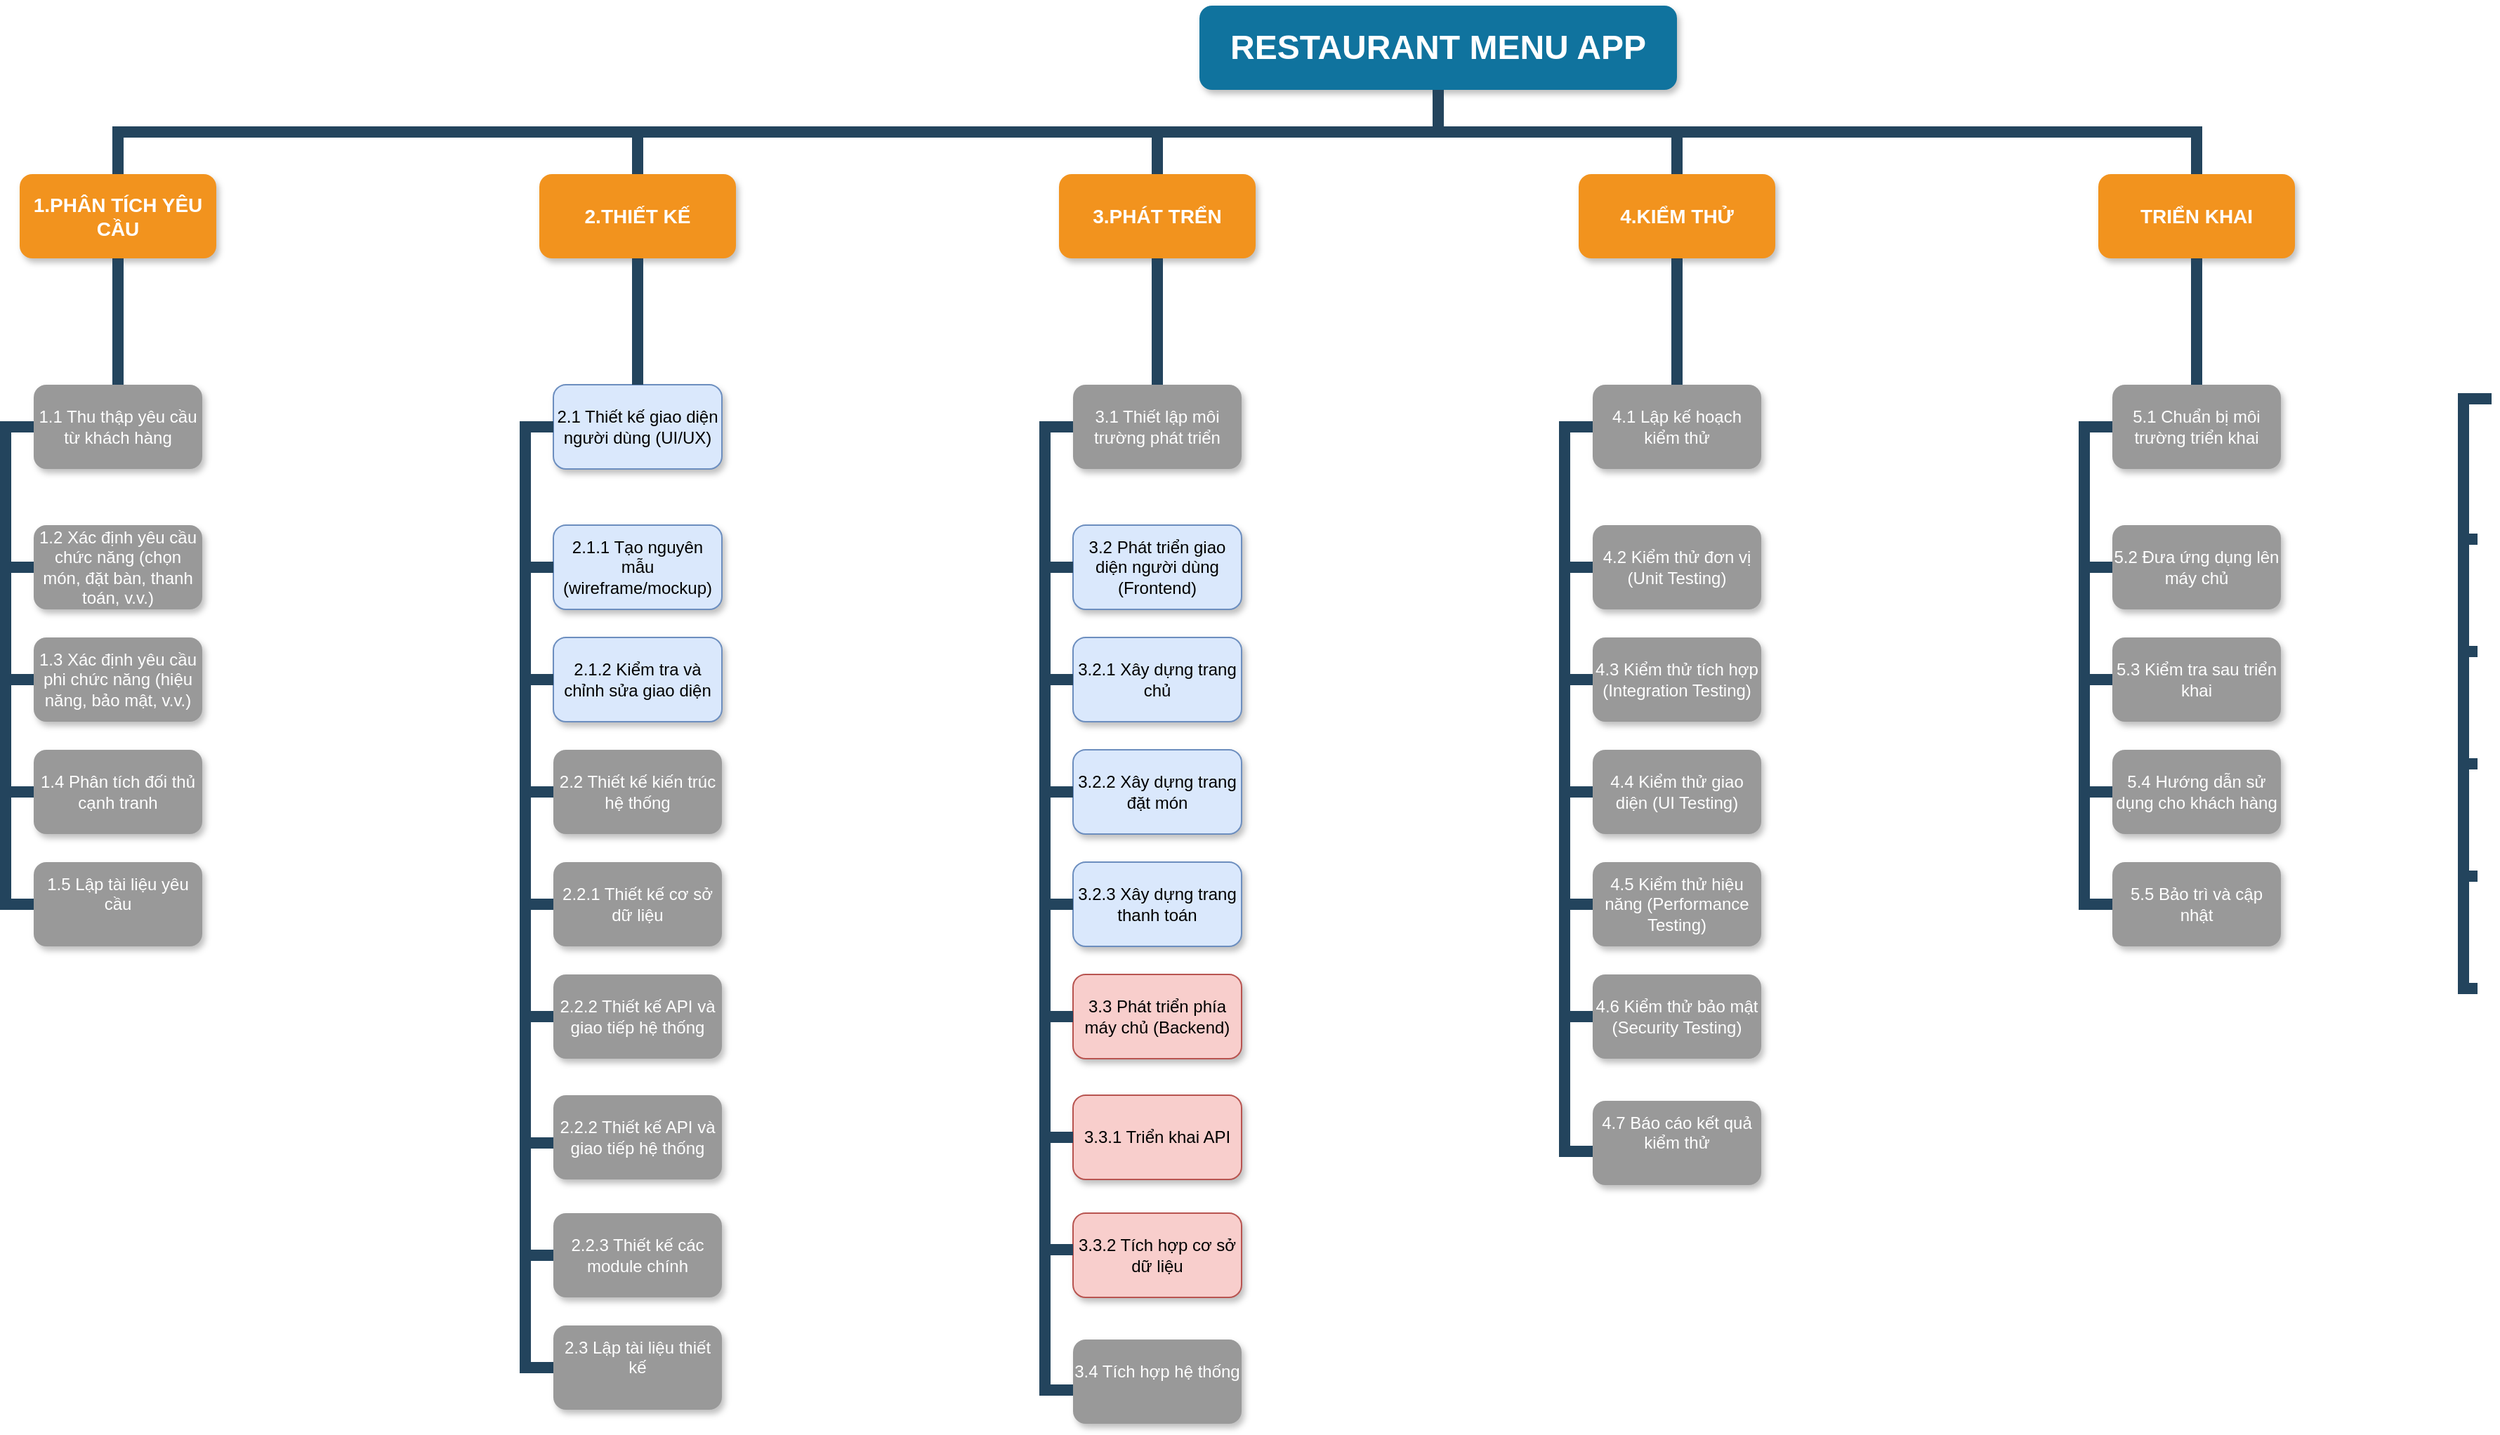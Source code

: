 <mxfile version="25.0.3">
  <diagram name="Page-1" id="64c3da0e-402f-94eb-ee01-a36477274f13">
    <mxGraphModel dx="1500" dy="817" grid="1" gridSize="10" guides="1" tooltips="1" connect="1" arrows="1" fold="1" page="1" pageScale="1" pageWidth="1169" pageHeight="826" background="none" math="0" shadow="0">
      <root>
        <mxCell id="0" />
        <mxCell id="1" parent="0" />
        <mxCell id="2" value="RESTAURANT MENU APP" style="whiteSpace=wrap;rounded=1;shadow=1;fillColor=#10739E;strokeColor=none;fontColor=#FFFFFF;fontStyle=1;fontSize=24" parent="1" vertex="1">
          <mxGeometry x="1000" y="50" width="340" height="60" as="geometry" />
        </mxCell>
        <mxCell id="3" value="1.PHÂN TÍCH YÊU CẦU" style="whiteSpace=wrap;rounded=1;fillColor=#F2931E;strokeColor=none;shadow=1;fontColor=#FFFFFF;fontStyle=1;fontSize=14" parent="1" vertex="1">
          <mxGeometry x="160" y="170.0" width="140" height="60" as="geometry" />
        </mxCell>
        <mxCell id="4" value="2.THIẾT KẾ" style="whiteSpace=wrap;rounded=1;fillColor=#F2931E;strokeColor=none;shadow=1;fontColor=#FFFFFF;fontStyle=1;fontSize=14" parent="1" vertex="1">
          <mxGeometry x="530" y="170.0" width="140" height="60" as="geometry" />
        </mxCell>
        <mxCell id="6" value="3.PHÁT TRỂN" style="whiteSpace=wrap;rounded=1;fillColor=#F2931E;strokeColor=none;shadow=1;fontColor=#FFFFFF;fontStyle=1;fontSize=14" parent="1" vertex="1">
          <mxGeometry x="900" y="170.0" width="140" height="60" as="geometry" />
        </mxCell>
        <mxCell id="7" value="4.KIỂM THỬ" style="whiteSpace=wrap;rounded=1;fillColor=#F2931E;strokeColor=none;shadow=1;fontColor=#FFFFFF;fontStyle=1;fontSize=14" parent="1" vertex="1">
          <mxGeometry x="1270" y="170.0" width="140" height="60" as="geometry" />
        </mxCell>
        <mxCell id="8" value="TRIỂN KHAI" style="whiteSpace=wrap;rounded=1;fillColor=#F2931E;strokeColor=none;shadow=1;fontColor=#FFFFFF;fontStyle=1;fontSize=14" parent="1" vertex="1">
          <mxGeometry x="1640" y="170.0" width="140" height="60" as="geometry" />
        </mxCell>
        <mxCell id="10" value="1.1 Thu thập yêu cầu từ khách hàng" style="whiteSpace=wrap;rounded=1;fillColor=#999999;strokeColor=none;shadow=1;fontColor=#FFFFFF;" parent="1" vertex="1">
          <mxGeometry x="170" y="320.0" width="120" height="60" as="geometry" />
        </mxCell>
        <mxCell id="23" value="1.2 Xác định yêu cầu chức năng (chọn món, đặt bàn, thanh toán, v.v.)" style="whiteSpace=wrap;rounded=1;fillColor=#999999;strokeColor=none;shadow=1;fontColor=#FFFFFF;fontStyle=0" parent="1" vertex="1">
          <mxGeometry x="170.0" y="420.0" width="120" height="60" as="geometry" />
        </mxCell>
        <mxCell id="24" value="1.3 Xác định yêu cầu phi chức năng (hiệu năng, bảo mật, v.v.)" style="whiteSpace=wrap;rounded=1;fillColor=#999999;strokeColor=none;shadow=1;fontColor=#FFFFFF;fontStyle=0" parent="1" vertex="1">
          <mxGeometry x="170.0" y="500.0" width="120" height="60" as="geometry" />
        </mxCell>
        <mxCell id="25" value="1.4 Phân tích đối thủ cạnh tranh" style="whiteSpace=wrap;rounded=1;fillColor=#999999;strokeColor=none;shadow=1;fontColor=#FFFFFF;fontStyle=0" parent="1" vertex="1">
          <mxGeometry x="170.0" y="580.0" width="120" height="60" as="geometry" />
        </mxCell>
        <mxCell id="26" value="1.5 Lập tài liệu yêu cầu&#xa;" style="whiteSpace=wrap;rounded=1;fillColor=#999999;strokeColor=none;shadow=1;fontColor=#FFFFFF;fontStyle=0" parent="1" vertex="1">
          <mxGeometry x="170.0" y="660.0" width="120" height="60" as="geometry" />
        </mxCell>
        <mxCell id="43" value="2.1 Thiết kế giao diện người dùng (UI/UX)" style="whiteSpace=wrap;rounded=1;fillColor=#dae8fc;strokeColor=#6c8ebf;shadow=1;" parent="1" vertex="1">
          <mxGeometry x="540.0" y="320.0" width="120" height="60" as="geometry" />
        </mxCell>
        <mxCell id="45" value="2.1.1 Tạo nguyên mẫu (wireframe/mockup)" style="whiteSpace=wrap;rounded=1;fillColor=#dae8fc;strokeColor=#6c8ebf;shadow=1;fontStyle=0" parent="1" vertex="1">
          <mxGeometry x="540.0" y="420.0" width="120" height="60" as="geometry" />
        </mxCell>
        <mxCell id="46" value="2.1.2 Kiểm tra và chỉnh sửa giao diện" style="whiteSpace=wrap;rounded=1;fillColor=#dae8fc;strokeColor=#6c8ebf;shadow=1;fontStyle=0" parent="1" vertex="1">
          <mxGeometry x="540.0" y="500.0" width="120" height="60" as="geometry" />
        </mxCell>
        <mxCell id="47" value="2.2 Thiết kế kiến trúc hệ thống" style="whiteSpace=wrap;rounded=1;fillColor=#999999;strokeColor=none;shadow=1;fontColor=#FFFFFF;fontStyle=0" parent="1" vertex="1">
          <mxGeometry x="540.0" y="580.0" width="120" height="60" as="geometry" />
        </mxCell>
        <mxCell id="48" value="2.2.1 Thiết kế cơ sở dữ liệu" style="whiteSpace=wrap;rounded=1;fillColor=#999999;strokeColor=none;shadow=1;fontColor=#FFFFFF;fontStyle=0" parent="1" vertex="1">
          <mxGeometry x="540" y="660.0" width="120" height="60" as="geometry" />
        </mxCell>
        <mxCell id="49" value="2.2.2 Thiết kế API và giao tiếp hệ thống" style="whiteSpace=wrap;rounded=1;fillColor=#999999;strokeColor=none;shadow=1;fontColor=#FFFFFF;fontStyle=0" parent="1" vertex="1">
          <mxGeometry x="540.0" y="740.0" width="120" height="60" as="geometry" />
        </mxCell>
        <mxCell id="103" value="" style="edgeStyle=elbowEdgeStyle;elbow=vertical;rounded=0;fontColor=#000000;endArrow=none;endFill=0;strokeWidth=8;strokeColor=#23445D;" parent="1" source="3" target="10" edge="1">
          <mxGeometry width="100" height="100" relative="1" as="geometry">
            <mxPoint x="20" y="290" as="sourcePoint" />
            <mxPoint x="120" y="190" as="targetPoint" />
          </mxGeometry>
        </mxCell>
        <mxCell id="104" value="" style="edgeStyle=elbowEdgeStyle;elbow=vertical;rounded=0;fontColor=#000000;endArrow=none;endFill=0;strokeWidth=8;strokeColor=#23445D;" parent="1" source="3" edge="1">
          <mxGeometry width="100" height="100" relative="1" as="geometry">
            <mxPoint x="360" y="290" as="sourcePoint" />
            <mxPoint x="230" y="260" as="targetPoint" />
          </mxGeometry>
        </mxCell>
        <mxCell id="105" value="" style="edgeStyle=elbowEdgeStyle;elbow=horizontal;rounded=0;fontColor=#000000;endArrow=none;endFill=0;strokeWidth=8;strokeColor=#23445D;" parent="1" source="10" target="23" edge="1">
          <mxGeometry width="100" height="100" relative="1" as="geometry">
            <mxPoint x="110" y="500" as="sourcePoint" />
            <mxPoint x="210" y="400" as="targetPoint" />
            <Array as="points">
              <mxPoint x="150" y="400" />
            </Array>
          </mxGeometry>
        </mxCell>
        <mxCell id="106" value="" style="edgeStyle=elbowEdgeStyle;elbow=horizontal;rounded=0;fontColor=#000000;endArrow=none;endFill=0;strokeWidth=8;strokeColor=#23445D;" parent="1" source="10" target="24" edge="1">
          <mxGeometry width="100" height="100" relative="1" as="geometry">
            <mxPoint x="180" y="360" as="sourcePoint" />
            <mxPoint x="180" y="460" as="targetPoint" />
            <Array as="points">
              <mxPoint x="150" y="420" />
            </Array>
          </mxGeometry>
        </mxCell>
        <mxCell id="107" value="" style="edgeStyle=elbowEdgeStyle;elbow=horizontal;rounded=0;fontColor=#000000;endArrow=none;endFill=0;strokeWidth=8;strokeColor=#23445D;" parent="1" source="10" edge="1">
          <mxGeometry width="100" height="100" relative="1" as="geometry">
            <mxPoint x="180" y="360" as="sourcePoint" />
            <mxPoint x="150" y="690" as="targetPoint" />
            <Array as="points">
              <mxPoint x="150" y="560" />
            </Array>
          </mxGeometry>
        </mxCell>
        <mxCell id="109" value="" style="edgeStyle=elbowEdgeStyle;elbow=horizontal;rounded=0;fontColor=#000000;endArrow=none;endFill=0;strokeWidth=8;strokeColor=#23445D;" parent="1" source="10" target="26" edge="1">
          <mxGeometry width="100" height="100" relative="1" as="geometry">
            <mxPoint x="200" y="380" as="sourcePoint" />
            <mxPoint x="200" y="480" as="targetPoint" />
            <Array as="points">
              <mxPoint x="150" y="430" />
            </Array>
          </mxGeometry>
        </mxCell>
        <mxCell id="110" value="" style="edgeStyle=elbowEdgeStyle;elbow=horizontal;rounded=0;fontColor=#000000;endArrow=none;endFill=0;strokeWidth=8;strokeColor=#23445D;" parent="1" source="10" target="25" edge="1">
          <mxGeometry width="100" height="100" relative="1" as="geometry">
            <mxPoint x="210" y="390" as="sourcePoint" />
            <mxPoint x="210" y="490" as="targetPoint" />
            <Array as="points">
              <mxPoint x="150" y="450" />
            </Array>
          </mxGeometry>
        </mxCell>
        <mxCell id="116" value="" style="edgeStyle=elbowEdgeStyle;elbow=vertical;rounded=0;fontColor=#000000;endArrow=none;endFill=0;strokeWidth=8;strokeColor=#23445D;" parent="1" source="4" target="43" edge="1">
          <mxGeometry width="100" height="100" relative="1" as="geometry">
            <mxPoint x="240" y="240.0" as="sourcePoint" />
            <mxPoint x="140" y="310" as="targetPoint" />
          </mxGeometry>
        </mxCell>
        <mxCell id="117" value="" style="edgeStyle=elbowEdgeStyle;elbow=vertical;rounded=0;fontColor=#000000;endArrow=none;endFill=0;strokeWidth=8;strokeColor=#23445D;" parent="1" source="4" edge="1">
          <mxGeometry width="100" height="100" relative="1" as="geometry">
            <mxPoint x="240" y="240.0" as="sourcePoint" />
            <mxPoint x="600" y="260" as="targetPoint" />
          </mxGeometry>
        </mxCell>
        <mxCell id="118" value="" style="edgeStyle=elbowEdgeStyle;elbow=horizontal;rounded=0;fontColor=#000000;endArrow=none;endFill=0;strokeWidth=8;strokeColor=#23445D;" parent="1" source="43" target="45" edge="1">
          <mxGeometry width="100" height="100" relative="1" as="geometry">
            <mxPoint x="520" y="350.0" as="sourcePoint" />
            <mxPoint x="530.0" y="450" as="targetPoint" />
            <Array as="points">
              <mxPoint x="520" y="400" />
            </Array>
          </mxGeometry>
        </mxCell>
        <mxCell id="119" value="" style="edgeStyle=elbowEdgeStyle;elbow=horizontal;rounded=0;fontColor=#000000;endArrow=none;endFill=0;strokeWidth=8;strokeColor=#23445D;" parent="1" source="43" target="46" edge="1">
          <mxGeometry width="100" height="100" relative="1" as="geometry">
            <mxPoint x="530" y="350" as="sourcePoint" />
            <mxPoint x="530.0" y="530" as="targetPoint" />
            <Array as="points">
              <mxPoint x="520" y="440" />
            </Array>
          </mxGeometry>
        </mxCell>
        <mxCell id="120" value="" style="edgeStyle=elbowEdgeStyle;elbow=horizontal;rounded=0;fontColor=#000000;endArrow=none;endFill=0;strokeWidth=8;strokeColor=#23445D;entryX=0;entryY=0.567;entryDx=0;entryDy=0;entryPerimeter=0;" parent="1" source="43" target="l3d1bwcE0rLVuhqeLfsA-234" edge="1">
          <mxGeometry width="100" height="100" relative="1" as="geometry">
            <mxPoint x="530" y="350" as="sourcePoint" />
            <mxPoint x="530" y="860" as="targetPoint" />
            <Array as="points">
              <mxPoint x="520" y="570" />
            </Array>
          </mxGeometry>
        </mxCell>
        <mxCell id="121" value="" style="edgeStyle=elbowEdgeStyle;elbow=horizontal;rounded=0;fontColor=#000000;endArrow=none;endFill=0;strokeWidth=8;strokeColor=#23445D;" parent="1" source="43" target="48" edge="1">
          <mxGeometry width="100" height="100" relative="1" as="geometry">
            <mxPoint x="530" y="350" as="sourcePoint" />
            <mxPoint x="530" y="690" as="targetPoint" />
            <Array as="points">
              <mxPoint x="520" y="520" />
            </Array>
          </mxGeometry>
        </mxCell>
        <mxCell id="122" value="" style="edgeStyle=elbowEdgeStyle;elbow=horizontal;rounded=0;fontColor=#000000;endArrow=none;endFill=0;strokeWidth=8;strokeColor=#23445D;" parent="1" source="43" target="47" edge="1">
          <mxGeometry width="100" height="100" relative="1" as="geometry">
            <mxPoint x="530" y="350" as="sourcePoint" />
            <mxPoint x="530.0" y="610" as="targetPoint" />
            <Array as="points">
              <mxPoint x="520" y="490" />
            </Array>
          </mxGeometry>
        </mxCell>
        <mxCell id="133" value="3.1 Thiết lập môi trường phát triển" style="whiteSpace=wrap;rounded=1;fillColor=#999999;strokeColor=none;shadow=1;fontColor=#FFFFFF;" parent="1" vertex="1">
          <mxGeometry x="910.0" y="320.0" width="120" height="60" as="geometry" />
        </mxCell>
        <mxCell id="135" value="3.2 Phát triển giao diện người dùng (Frontend)" style="whiteSpace=wrap;rounded=1;fillColor=#dae8fc;strokeColor=#6c8ebf;shadow=1;fontStyle=0" parent="1" vertex="1">
          <mxGeometry x="910.0" y="420.0" width="120" height="60" as="geometry" />
        </mxCell>
        <mxCell id="136" value="3.2.1 Xây dựng trang chủ" style="whiteSpace=wrap;rounded=1;fillColor=#dae8fc;strokeColor=#6c8ebf;shadow=1;fontStyle=0" parent="1" vertex="1">
          <mxGeometry x="910.0" y="500.0" width="120" height="60" as="geometry" />
        </mxCell>
        <mxCell id="137" value="3.2.2 Xây dựng trang đặt món" style="whiteSpace=wrap;rounded=1;fillColor=#dae8fc;strokeColor=#6c8ebf;shadow=1;fontStyle=0" parent="1" vertex="1">
          <mxGeometry x="910.0" y="580.0" width="120" height="60" as="geometry" />
        </mxCell>
        <mxCell id="138" value="3.2.3 Xây dựng trang thanh toán" style="whiteSpace=wrap;rounded=1;fillColor=#dae8fc;strokeColor=#6c8ebf;shadow=1;fontStyle=0" parent="1" vertex="1">
          <mxGeometry x="910" y="660.0" width="120" height="60" as="geometry" />
        </mxCell>
        <mxCell id="139" value="3.3 Phát triển phía máy chủ (Backend)" style="whiteSpace=wrap;rounded=1;fillColor=#f8cecc;strokeColor=#b85450;shadow=1;fontStyle=0" parent="1" vertex="1">
          <mxGeometry x="910.0" y="740.0" width="120" height="60" as="geometry" />
        </mxCell>
        <mxCell id="145" value="" style="edgeStyle=elbowEdgeStyle;elbow=horizontal;rounded=0;fontColor=#000000;endArrow=none;endFill=0;strokeWidth=8;strokeColor=#23445D;" parent="1" source="133" target="135" edge="1">
          <mxGeometry width="100" height="100" relative="1" as="geometry">
            <mxPoint x="890" y="350.0" as="sourcePoint" />
            <mxPoint x="900.0" y="450" as="targetPoint" />
            <Array as="points">
              <mxPoint x="890" y="400" />
            </Array>
          </mxGeometry>
        </mxCell>
        <mxCell id="146" value="" style="edgeStyle=elbowEdgeStyle;elbow=horizontal;rounded=0;fontColor=#000000;endArrow=none;endFill=0;strokeWidth=8;strokeColor=#23445D;" parent="1" source="133" target="136" edge="1">
          <mxGeometry width="100" height="100" relative="1" as="geometry">
            <mxPoint x="900" y="350" as="sourcePoint" />
            <mxPoint x="900.0" y="530" as="targetPoint" />
            <Array as="points">
              <mxPoint x="890" y="440" />
            </Array>
          </mxGeometry>
        </mxCell>
        <mxCell id="147" value="" style="edgeStyle=elbowEdgeStyle;elbow=horizontal;rounded=0;fontColor=#000000;endArrow=none;endFill=0;strokeWidth=8;strokeColor=#23445D;" parent="1" source="133" target="139" edge="1">
          <mxGeometry width="100" height="100" relative="1" as="geometry">
            <mxPoint x="900" y="350" as="sourcePoint" />
            <mxPoint x="900" y="770" as="targetPoint" />
            <Array as="points">
              <mxPoint x="890" y="570" />
            </Array>
          </mxGeometry>
        </mxCell>
        <mxCell id="148" value="" style="edgeStyle=elbowEdgeStyle;elbow=horizontal;rounded=0;fontColor=#000000;endArrow=none;endFill=0;strokeWidth=8;strokeColor=#23445D;" parent="1" source="133" target="138" edge="1">
          <mxGeometry width="100" height="100" relative="1" as="geometry">
            <mxPoint x="900" y="350" as="sourcePoint" />
            <mxPoint x="900" y="690" as="targetPoint" />
            <Array as="points">
              <mxPoint x="890" y="520" />
            </Array>
          </mxGeometry>
        </mxCell>
        <mxCell id="149" value="" style="edgeStyle=elbowEdgeStyle;elbow=horizontal;rounded=0;fontColor=#000000;endArrow=none;endFill=0;strokeWidth=8;strokeColor=#23445D;" parent="1" source="133" target="137" edge="1">
          <mxGeometry width="100" height="100" relative="1" as="geometry">
            <mxPoint x="900" y="350" as="sourcePoint" />
            <mxPoint x="900.0" y="610" as="targetPoint" />
            <Array as="points">
              <mxPoint x="890" y="490" />
            </Array>
          </mxGeometry>
        </mxCell>
        <mxCell id="155" value="4.1 Lập kế hoạch kiểm thử" style="whiteSpace=wrap;rounded=1;fillColor=#999999;strokeColor=none;shadow=1;fontColor=#FFFFFF;" parent="1" vertex="1">
          <mxGeometry x="1280.0" y="320.0" width="120" height="60" as="geometry" />
        </mxCell>
        <mxCell id="157" value="4.2 Kiểm thử đơn vị (Unit Testing)" style="whiteSpace=wrap;rounded=1;fillColor=#999999;strokeColor=none;shadow=1;fontColor=#FFFFFF;fontStyle=0" parent="1" vertex="1">
          <mxGeometry x="1280.0" y="420.0" width="120" height="60" as="geometry" />
        </mxCell>
        <mxCell id="158" value="4.3 Kiểm thử tích hợp (Integration Testing)" style="whiteSpace=wrap;rounded=1;fillColor=#999999;strokeColor=none;shadow=1;fontColor=#FFFFFF;fontStyle=0" parent="1" vertex="1">
          <mxGeometry x="1280" y="500.0" width="120" height="60" as="geometry" />
        </mxCell>
        <mxCell id="159" value="4.4 Kiểm thử giao diện (UI Testing)" style="whiteSpace=wrap;rounded=1;fillColor=#999999;strokeColor=none;shadow=1;fontColor=#FFFFFF;fontStyle=0" parent="1" vertex="1">
          <mxGeometry x="1280.0" y="580.0" width="120" height="60" as="geometry" />
        </mxCell>
        <mxCell id="160" value="4.5 Kiểm thử hiệu năng (Performance Testing)" style="whiteSpace=wrap;rounded=1;fillColor=#999999;strokeColor=none;shadow=1;fontColor=#FFFFFF;fontStyle=0" parent="1" vertex="1">
          <mxGeometry x="1280" y="660.0" width="120" height="60" as="geometry" />
        </mxCell>
        <mxCell id="161" value="4.6 Kiểm thử bảo mật (Security Testing)" style="whiteSpace=wrap;rounded=1;fillColor=#999999;strokeColor=none;shadow=1;fontColor=#FFFFFF;fontStyle=0" parent="1" vertex="1">
          <mxGeometry x="1280" y="740.0" width="120" height="60" as="geometry" />
        </mxCell>
        <mxCell id="167" value="" style="edgeStyle=elbowEdgeStyle;elbow=horizontal;rounded=0;fontColor=#000000;endArrow=none;endFill=0;strokeWidth=8;strokeColor=#23445D;" parent="1" source="155" target="157" edge="1">
          <mxGeometry width="100" height="100" relative="1" as="geometry">
            <mxPoint x="1260" y="350.0" as="sourcePoint" />
            <mxPoint x="1270.0" y="450.0" as="targetPoint" />
            <Array as="points">
              <mxPoint x="1260" y="400.0" />
            </Array>
          </mxGeometry>
        </mxCell>
        <mxCell id="168" value="" style="edgeStyle=elbowEdgeStyle;elbow=horizontal;rounded=0;fontColor=#000000;endArrow=none;endFill=0;strokeWidth=8;strokeColor=#23445D;" parent="1" source="155" target="158" edge="1">
          <mxGeometry width="100" height="100" relative="1" as="geometry">
            <mxPoint x="1270" y="350.0" as="sourcePoint" />
            <mxPoint x="1270.0" y="530.0" as="targetPoint" />
            <Array as="points">
              <mxPoint x="1260" y="440.0" />
            </Array>
          </mxGeometry>
        </mxCell>
        <mxCell id="169" value="" style="edgeStyle=elbowEdgeStyle;elbow=horizontal;rounded=0;fontColor=#000000;endArrow=none;endFill=0;strokeWidth=8;strokeColor=#23445D;" parent="1" source="155" target="161" edge="1">
          <mxGeometry width="100" height="100" relative="1" as="geometry">
            <mxPoint x="1270" y="350.0" as="sourcePoint" />
            <mxPoint x="1270" y="770.0" as="targetPoint" />
            <Array as="points">
              <mxPoint x="1260" y="570.0" />
            </Array>
          </mxGeometry>
        </mxCell>
        <mxCell id="170" value="" style="edgeStyle=elbowEdgeStyle;elbow=horizontal;rounded=0;fontColor=#000000;endArrow=none;endFill=0;strokeWidth=8;strokeColor=#23445D;" parent="1" source="155" target="160" edge="1">
          <mxGeometry width="100" height="100" relative="1" as="geometry">
            <mxPoint x="1270" y="350.0" as="sourcePoint" />
            <mxPoint x="1270" y="690.0" as="targetPoint" />
            <Array as="points">
              <mxPoint x="1260" y="520.0" />
            </Array>
          </mxGeometry>
        </mxCell>
        <mxCell id="171" value="" style="edgeStyle=elbowEdgeStyle;elbow=horizontal;rounded=0;fontColor=#000000;endArrow=none;endFill=0;strokeWidth=8;strokeColor=#23445D;" parent="1" source="155" target="159" edge="1">
          <mxGeometry width="100" height="100" relative="1" as="geometry">
            <mxPoint x="1270" y="350.0" as="sourcePoint" />
            <mxPoint x="1270.0" y="610.0" as="targetPoint" />
            <Array as="points">
              <mxPoint x="1260" y="490.0" />
            </Array>
          </mxGeometry>
        </mxCell>
        <mxCell id="177" value="5.1 Chuẩn bị môi trường triển khai" style="whiteSpace=wrap;rounded=1;fillColor=#999999;strokeColor=none;shadow=1;fontColor=#FFFFFF;" parent="1" vertex="1">
          <mxGeometry x="1650.0" y="320.0" width="120" height="60" as="geometry" />
        </mxCell>
        <mxCell id="179" value="5.2 Đưa ứng dụng lên máy chủ" style="whiteSpace=wrap;rounded=1;fillColor=#999999;strokeColor=none;shadow=1;fontColor=#FFFFFF;fontStyle=0" parent="1" vertex="1">
          <mxGeometry x="1650.0" y="420.0" width="120" height="60" as="geometry" />
        </mxCell>
        <mxCell id="180" value="5.3 Kiểm tra sau triển khai" style="whiteSpace=wrap;rounded=1;fillColor=#999999;strokeColor=none;shadow=1;fontColor=#FFFFFF;fontStyle=0" parent="1" vertex="1">
          <mxGeometry x="1650" y="500.0" width="120" height="60" as="geometry" />
        </mxCell>
        <mxCell id="181" value="5.4 Hướng dẫn sử dụng cho khách hàng" style="whiteSpace=wrap;rounded=1;fillColor=#999999;strokeColor=none;shadow=1;fontColor=#FFFFFF;fontStyle=0" parent="1" vertex="1">
          <mxGeometry x="1650.0" y="580.0" width="120" height="60" as="geometry" />
        </mxCell>
        <mxCell id="182" value="5.5 Bảo trì và cập nhật" style="whiteSpace=wrap;rounded=1;fillColor=#999999;strokeColor=none;shadow=1;fontColor=#FFFFFF;fontStyle=0" parent="1" vertex="1">
          <mxGeometry x="1650" y="660.0" width="120" height="60" as="geometry" />
        </mxCell>
        <mxCell id="189" value="" style="edgeStyle=elbowEdgeStyle;elbow=horizontal;rounded=0;fontColor=#000000;endArrow=none;endFill=0;strokeWidth=8;strokeColor=#23445D;" parent="1" source="177" target="179" edge="1">
          <mxGeometry width="100" height="100" relative="1" as="geometry">
            <mxPoint x="1630" y="350.0" as="sourcePoint" />
            <mxPoint x="1640.0" y="450.0" as="targetPoint" />
            <Array as="points">
              <mxPoint x="1630" y="400.0" />
            </Array>
          </mxGeometry>
        </mxCell>
        <mxCell id="190" value="" style="edgeStyle=elbowEdgeStyle;elbow=horizontal;rounded=0;fontColor=#000000;endArrow=none;endFill=0;strokeWidth=8;strokeColor=#23445D;" parent="1" source="177" target="180" edge="1">
          <mxGeometry width="100" height="100" relative="1" as="geometry">
            <mxPoint x="1640" y="350.0" as="sourcePoint" />
            <mxPoint x="1640.0" y="530.0" as="targetPoint" />
            <Array as="points">
              <mxPoint x="1630" y="440.0" />
            </Array>
          </mxGeometry>
        </mxCell>
        <mxCell id="191" value="" style="edgeStyle=elbowEdgeStyle;elbow=horizontal;rounded=0;fontColor=#000000;endArrow=none;endFill=0;strokeWidth=8;strokeColor=#23445D;" parent="1" source="177" edge="1">
          <mxGeometry width="100" height="100" relative="1" as="geometry">
            <mxPoint x="1640" y="350.0" as="sourcePoint" />
            <mxPoint x="1630" y="690" as="targetPoint" />
            <Array as="points">
              <mxPoint x="1630" y="570.0" />
            </Array>
          </mxGeometry>
        </mxCell>
        <mxCell id="192" value="" style="edgeStyle=elbowEdgeStyle;elbow=horizontal;rounded=0;fontColor=#000000;endArrow=none;endFill=0;strokeWidth=8;strokeColor=#23445D;" parent="1" source="177" target="182" edge="1">
          <mxGeometry width="100" height="100" relative="1" as="geometry">
            <mxPoint x="1640" y="350.0" as="sourcePoint" />
            <mxPoint x="1640" y="690.0" as="targetPoint" />
            <Array as="points">
              <mxPoint x="1630" y="520.0" />
            </Array>
          </mxGeometry>
        </mxCell>
        <mxCell id="193" value="" style="edgeStyle=elbowEdgeStyle;elbow=horizontal;rounded=0;fontColor=#000000;endArrow=none;endFill=0;strokeWidth=8;strokeColor=#23445D;" parent="1" source="177" target="181" edge="1">
          <mxGeometry width="100" height="100" relative="1" as="geometry">
            <mxPoint x="1640" y="350.0" as="sourcePoint" />
            <mxPoint x="1640.0" y="610.0" as="targetPoint" />
            <Array as="points">
              <mxPoint x="1630" y="490.0" />
            </Array>
          </mxGeometry>
        </mxCell>
        <mxCell id="211" value="" style="edgeStyle=elbowEdgeStyle;elbow=horizontal;rounded=0;fontColor=#000000;endArrow=none;endFill=0;strokeWidth=8;strokeColor=#23445D;" parent="1" target="201" edge="1">
          <mxGeometry width="100" height="100" relative="1" as="geometry">
            <mxPoint x="1920" y="330.0" as="sourcePoint" />
            <mxPoint x="1910.0" y="430.0" as="targetPoint" />
            <Array as="points">
              <mxPoint x="1900" y="380.0" />
            </Array>
          </mxGeometry>
        </mxCell>
        <mxCell id="212" value="" style="edgeStyle=elbowEdgeStyle;elbow=horizontal;rounded=0;fontColor=#000000;endArrow=none;endFill=0;strokeWidth=8;strokeColor=#23445D;" parent="1" target="202" edge="1">
          <mxGeometry width="100" height="100" relative="1" as="geometry">
            <mxPoint x="1920" y="330.0" as="sourcePoint" />
            <mxPoint x="1910.0" y="510.0" as="targetPoint" />
            <Array as="points">
              <mxPoint x="1900" y="420.0" />
            </Array>
          </mxGeometry>
        </mxCell>
        <mxCell id="213" value="" style="edgeStyle=elbowEdgeStyle;elbow=horizontal;rounded=0;fontColor=#000000;endArrow=none;endFill=0;strokeWidth=8;strokeColor=#23445D;" parent="1" target="205" edge="1">
          <mxGeometry width="100" height="100" relative="1" as="geometry">
            <mxPoint x="1920" y="330.0" as="sourcePoint" />
            <mxPoint x="1910" y="750.0" as="targetPoint" />
            <Array as="points">
              <mxPoint x="1900" y="550.0" />
            </Array>
          </mxGeometry>
        </mxCell>
        <mxCell id="214" value="" style="edgeStyle=elbowEdgeStyle;elbow=horizontal;rounded=0;fontColor=#000000;endArrow=none;endFill=0;strokeWidth=8;strokeColor=#23445D;" parent="1" target="204" edge="1">
          <mxGeometry width="100" height="100" relative="1" as="geometry">
            <mxPoint x="1920" y="330.0" as="sourcePoint" />
            <mxPoint x="1910" y="670.0" as="targetPoint" />
            <Array as="points">
              <mxPoint x="1900" y="500.0" />
            </Array>
          </mxGeometry>
        </mxCell>
        <mxCell id="215" value="" style="edgeStyle=elbowEdgeStyle;elbow=horizontal;rounded=0;fontColor=#000000;endArrow=none;endFill=0;strokeWidth=8;strokeColor=#23445D;" parent="1" target="203" edge="1">
          <mxGeometry width="100" height="100" relative="1" as="geometry">
            <mxPoint x="1920" y="330.0" as="sourcePoint" />
            <mxPoint x="1910.0" y="590.0" as="targetPoint" />
            <Array as="points">
              <mxPoint x="1900" y="470.0" />
            </Array>
          </mxGeometry>
        </mxCell>
        <mxCell id="221" value="" style="edgeStyle=elbowEdgeStyle;elbow=vertical;rounded=0;fontColor=#000000;endArrow=none;endFill=0;strokeWidth=8;strokeColor=#23445D;" parent="1" source="6" target="133" edge="1">
          <mxGeometry width="100" height="100" relative="1" as="geometry">
            <mxPoint x="780" y="270" as="sourcePoint" />
            <mxPoint x="880" y="170" as="targetPoint" />
          </mxGeometry>
        </mxCell>
        <mxCell id="222" value="" style="edgeStyle=elbowEdgeStyle;elbow=vertical;rounded=0;fontColor=#000000;endArrow=none;endFill=0;strokeWidth=8;strokeColor=#23445D;" parent="1" source="6" edge="1">
          <mxGeometry width="100" height="100" relative="1" as="geometry">
            <mxPoint x="1030" y="280" as="sourcePoint" />
            <mxPoint x="970" y="260" as="targetPoint" />
          </mxGeometry>
        </mxCell>
        <mxCell id="223" value="" style="edgeStyle=elbowEdgeStyle;elbow=vertical;rounded=0;fontColor=#000000;endArrow=none;endFill=0;strokeWidth=8;strokeColor=#23445D;" parent="1" source="7" target="155" edge="1">
          <mxGeometry width="100" height="100" relative="1" as="geometry">
            <mxPoint x="1340" y="300" as="sourcePoint" />
            <mxPoint x="1240" y="190" as="targetPoint" />
          </mxGeometry>
        </mxCell>
        <mxCell id="224" value="" style="edgeStyle=elbowEdgeStyle;elbow=vertical;rounded=0;fontColor=#000000;endArrow=none;endFill=0;strokeWidth=8;strokeColor=#23445D;" parent="1" source="7" edge="1">
          <mxGeometry width="100" height="100" relative="1" as="geometry">
            <mxPoint x="1430" y="290" as="sourcePoint" />
            <mxPoint x="1340" y="260" as="targetPoint" />
          </mxGeometry>
        </mxCell>
        <mxCell id="225" value="" style="edgeStyle=elbowEdgeStyle;elbow=vertical;rounded=0;fontColor=#000000;endArrow=none;endFill=0;strokeWidth=8;strokeColor=#23445D;" parent="1" source="8" target="177" edge="1">
          <mxGeometry width="100" height="100" relative="1" as="geometry">
            <mxPoint x="1550" y="290" as="sourcePoint" />
            <mxPoint x="1650" y="190" as="targetPoint" />
          </mxGeometry>
        </mxCell>
        <mxCell id="226" value="" style="edgeStyle=elbowEdgeStyle;elbow=vertical;rounded=0;fontColor=#000000;endArrow=none;endFill=0;strokeWidth=8;strokeColor=#23445D;" parent="1" source="8" edge="1">
          <mxGeometry width="100" height="100" relative="1" as="geometry">
            <mxPoint x="1780" y="290" as="sourcePoint" />
            <mxPoint x="1710" y="266" as="targetPoint" />
          </mxGeometry>
        </mxCell>
        <mxCell id="229" value="" style="edgeStyle=elbowEdgeStyle;elbow=vertical;rounded=0;fontColor=#000000;endArrow=none;endFill=0;strokeWidth=8;strokeColor=#23445D;" parent="1" source="2" target="3" edge="1">
          <mxGeometry width="100" height="100" relative="1" as="geometry">
            <mxPoint x="540" y="140" as="sourcePoint" />
            <mxPoint x="640" y="40" as="targetPoint" />
          </mxGeometry>
        </mxCell>
        <mxCell id="230" value="" style="edgeStyle=elbowEdgeStyle;elbow=vertical;rounded=0;fontColor=#000000;endArrow=none;endFill=0;strokeWidth=8;strokeColor=#23445D;" parent="1" source="2" target="4" edge="1">
          <mxGeometry width="100" height="100" relative="1" as="geometry">
            <mxPoint x="550" y="150" as="sourcePoint" />
            <mxPoint x="650" y="50" as="targetPoint" />
          </mxGeometry>
        </mxCell>
        <mxCell id="231" value="" style="edgeStyle=elbowEdgeStyle;elbow=vertical;rounded=0;fontColor=#000000;endArrow=none;endFill=0;strokeWidth=8;strokeColor=#23445D;" parent="1" source="2" target="6" edge="1">
          <mxGeometry width="100" height="100" relative="1" as="geometry">
            <mxPoint x="560" y="160" as="sourcePoint" />
            <mxPoint x="660" y="60" as="targetPoint" />
          </mxGeometry>
        </mxCell>
        <mxCell id="232" value="" style="edgeStyle=elbowEdgeStyle;elbow=vertical;rounded=0;fontColor=#000000;endArrow=none;endFill=0;strokeWidth=8;strokeColor=#23445D;" parent="1" source="2" target="7" edge="1">
          <mxGeometry width="100" height="100" relative="1" as="geometry">
            <mxPoint x="570" y="170" as="sourcePoint" />
            <mxPoint x="670" y="70" as="targetPoint" />
          </mxGeometry>
        </mxCell>
        <mxCell id="233" value="" style="edgeStyle=elbowEdgeStyle;elbow=vertical;rounded=0;fontColor=#000000;endArrow=none;endFill=0;strokeWidth=8;strokeColor=#23445D;" parent="1" source="2" target="8" edge="1">
          <mxGeometry width="100" height="100" relative="1" as="geometry">
            <mxPoint x="580" y="180" as="sourcePoint" />
            <mxPoint x="680" y="80" as="targetPoint" />
          </mxGeometry>
        </mxCell>
        <mxCell id="234" value="" style="edgeStyle=elbowEdgeStyle;elbow=vertical;rounded=0;fontColor=#000000;endArrow=none;endFill=0;strokeWidth=8;strokeColor=#23445D;" parent="1" source="2" edge="1">
          <mxGeometry width="100" height="100" relative="1" as="geometry">
            <mxPoint x="590" y="190" as="sourcePoint" />
            <mxPoint x="1170" y="130" as="targetPoint" />
          </mxGeometry>
        </mxCell>
        <mxCell id="l3d1bwcE0rLVuhqeLfsA-234" value="2.2.2 Thiết kế API và giao tiếp hệ thống" style="whiteSpace=wrap;rounded=1;fillColor=#999999;strokeColor=none;shadow=1;fontColor=#FFFFFF;fontStyle=0" vertex="1" parent="1">
          <mxGeometry x="540.0" y="826.0" width="120" height="60" as="geometry" />
        </mxCell>
        <mxCell id="l3d1bwcE0rLVuhqeLfsA-236" value="" style="edgeStyle=elbowEdgeStyle;elbow=horizontal;rounded=0;fontColor=#000000;endArrow=none;endFill=0;strokeWidth=8;strokeColor=#23445D;entryX=0;entryY=0.5;entryDx=0;entryDy=0;exitX=0;exitY=0.5;exitDx=0;exitDy=0;" edge="1" parent="1" source="49" target="l3d1bwcE0rLVuhqeLfsA-238">
          <mxGeometry width="100" height="100" relative="1" as="geometry">
            <mxPoint x="400" y="530" as="sourcePoint" />
            <mxPoint x="400" y="1040" as="targetPoint" />
            <Array as="points">
              <mxPoint x="520" y="930" />
            </Array>
          </mxGeometry>
        </mxCell>
        <mxCell id="l3d1bwcE0rLVuhqeLfsA-237" value="2.2.3 Thiết kế các module chính" style="whiteSpace=wrap;rounded=1;fillColor=#999999;strokeColor=none;shadow=1;fontColor=#FFFFFF;fontStyle=0" vertex="1" parent="1">
          <mxGeometry x="540.0" y="910.0" width="120" height="60" as="geometry" />
        </mxCell>
        <mxCell id="l3d1bwcE0rLVuhqeLfsA-238" value="2.3 Lập tài liệu thiết kế&#xa;" style="whiteSpace=wrap;rounded=1;fillColor=#999999;strokeColor=none;shadow=1;fontColor=#FFFFFF;fontStyle=0" vertex="1" parent="1">
          <mxGeometry x="540.0" y="990.0" width="120" height="60" as="geometry" />
        </mxCell>
        <mxCell id="l3d1bwcE0rLVuhqeLfsA-239" value="" style="edgeStyle=elbowEdgeStyle;elbow=horizontal;rounded=0;fontColor=#000000;endArrow=none;endFill=0;strokeWidth=8;strokeColor=#23445D;entryX=0;entryY=0.5;entryDx=0;entryDy=0;exitX=0;exitY=0.5;exitDx=0;exitDy=0;" edge="1" parent="1" target="l3d1bwcE0rLVuhqeLfsA-237">
          <mxGeometry width="100" height="100" relative="1" as="geometry">
            <mxPoint x="540" y="860" as="sourcePoint" />
            <mxPoint x="540" y="1120" as="targetPoint" />
            <Array as="points">
              <mxPoint x="520" y="1020" />
            </Array>
          </mxGeometry>
        </mxCell>
        <mxCell id="l3d1bwcE0rLVuhqeLfsA-240" value="3.3.1 Triển khai API" style="whiteSpace=wrap;rounded=1;fillColor=#f8cecc;strokeColor=#b85450;shadow=1;fontStyle=0" vertex="1" parent="1">
          <mxGeometry x="910.0" y="826.0" width="120" height="60" as="geometry" />
        </mxCell>
        <mxCell id="l3d1bwcE0rLVuhqeLfsA-241" value="3.3.2 Tích hợp cơ sở dữ liệu" style="whiteSpace=wrap;rounded=1;fillColor=#f8cecc;strokeColor=#b85450;shadow=1;fontStyle=0" vertex="1" parent="1">
          <mxGeometry x="910.0" y="910.0" width="120" height="60" as="geometry" />
        </mxCell>
        <mxCell id="l3d1bwcE0rLVuhqeLfsA-242" value="3.4 Tích hợp hệ thống&#xa;" style="whiteSpace=wrap;rounded=1;fillColor=#999999;strokeColor=none;shadow=1;fontColor=#FFFFFF;fontStyle=0" vertex="1" parent="1">
          <mxGeometry x="910.0" y="1000.0" width="120" height="60" as="geometry" />
        </mxCell>
        <mxCell id="l3d1bwcE0rLVuhqeLfsA-243" value="4.7 Báo cáo kết quả kiểm thử&#xa;" style="whiteSpace=wrap;rounded=1;fillColor=#999999;strokeColor=none;shadow=1;fontColor=#FFFFFF;fontStyle=0" vertex="1" parent="1">
          <mxGeometry x="1280" y="830.0" width="120" height="60" as="geometry" />
        </mxCell>
        <mxCell id="l3d1bwcE0rLVuhqeLfsA-245" value="" style="edgeStyle=elbowEdgeStyle;elbow=horizontal;rounded=0;fontColor=#000000;endArrow=none;endFill=0;strokeWidth=8;strokeColor=#23445D;entryX=0;entryY=0.5;entryDx=0;entryDy=0;" edge="1" parent="1" target="l3d1bwcE0rLVuhqeLfsA-240">
          <mxGeometry width="100" height="100" relative="1" as="geometry">
            <mxPoint x="910" y="770" as="sourcePoint" />
            <mxPoint x="910" y="1190" as="targetPoint" />
            <Array as="points">
              <mxPoint x="890" y="990" />
            </Array>
          </mxGeometry>
        </mxCell>
        <mxCell id="l3d1bwcE0rLVuhqeLfsA-246" value="" style="edgeStyle=elbowEdgeStyle;elbow=horizontal;rounded=0;fontColor=#000000;endArrow=none;endFill=0;strokeWidth=8;strokeColor=#23445D;entryX=0;entryY=0.5;entryDx=0;entryDy=0;" edge="1" parent="1">
          <mxGeometry width="100" height="100" relative="1" as="geometry">
            <mxPoint x="890" y="830" as="sourcePoint" />
            <mxPoint x="910" y="936" as="targetPoint" />
            <Array as="points">
              <mxPoint x="890" y="1070" />
            </Array>
          </mxGeometry>
        </mxCell>
        <mxCell id="l3d1bwcE0rLVuhqeLfsA-247" value="" style="edgeStyle=elbowEdgeStyle;elbow=horizontal;rounded=0;fontColor=#000000;endArrow=none;endFill=0;strokeWidth=8;strokeColor=#23445D;entryX=0;entryY=0.5;entryDx=0;entryDy=0;" edge="1" parent="1">
          <mxGeometry width="100" height="100" relative="1" as="geometry">
            <mxPoint x="890" y="930" as="sourcePoint" />
            <mxPoint x="910" y="1036" as="targetPoint" />
            <Array as="points">
              <mxPoint x="890" y="1170" />
            </Array>
          </mxGeometry>
        </mxCell>
        <mxCell id="l3d1bwcE0rLVuhqeLfsA-248" value="" style="edgeStyle=elbowEdgeStyle;elbow=horizontal;rounded=0;fontColor=#000000;endArrow=none;endFill=0;strokeWidth=8;strokeColor=#23445D;entryX=0;entryY=0.5;entryDx=0;entryDy=0;" edge="1" parent="1">
          <mxGeometry width="100" height="100" relative="1" as="geometry">
            <mxPoint x="1260" y="760" as="sourcePoint" />
            <mxPoint x="1280" y="866" as="targetPoint" />
            <Array as="points">
              <mxPoint x="1260" y="1000" />
            </Array>
          </mxGeometry>
        </mxCell>
      </root>
    </mxGraphModel>
  </diagram>
</mxfile>

